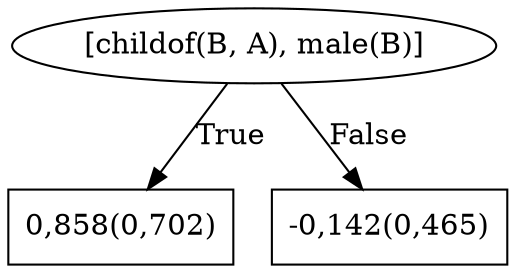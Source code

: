 digraph G{ 
1[label = "[childof(B, A), male(B)]"];
1 -> 2[label="True"];
1 -> 3[label="False"];
2[shape = box,label = "0,858(0,702)"];
3[shape = box,label = "-0,142(0,465)"];
}
